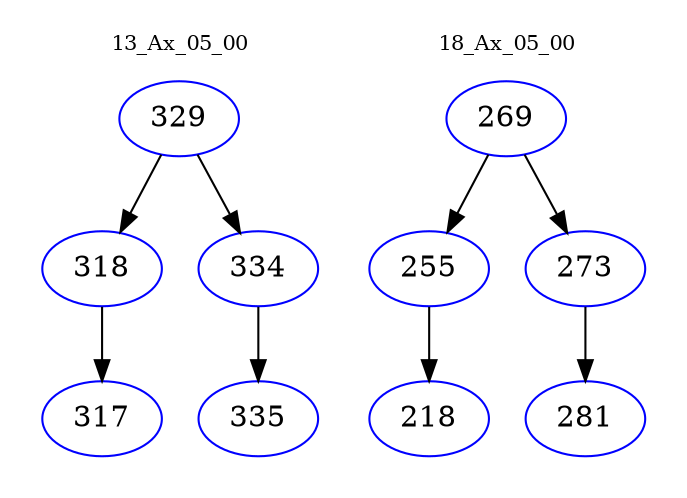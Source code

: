 digraph{
subgraph cluster_0 {
color = white
label = "13_Ax_05_00";
fontsize=10;
T0_329 [label="329", color="blue"]
T0_329 -> T0_318 [color="black"]
T0_318 [label="318", color="blue"]
T0_318 -> T0_317 [color="black"]
T0_317 [label="317", color="blue"]
T0_329 -> T0_334 [color="black"]
T0_334 [label="334", color="blue"]
T0_334 -> T0_335 [color="black"]
T0_335 [label="335", color="blue"]
}
subgraph cluster_1 {
color = white
label = "18_Ax_05_00";
fontsize=10;
T1_269 [label="269", color="blue"]
T1_269 -> T1_255 [color="black"]
T1_255 [label="255", color="blue"]
T1_255 -> T1_218 [color="black"]
T1_218 [label="218", color="blue"]
T1_269 -> T1_273 [color="black"]
T1_273 [label="273", color="blue"]
T1_273 -> T1_281 [color="black"]
T1_281 [label="281", color="blue"]
}
}
